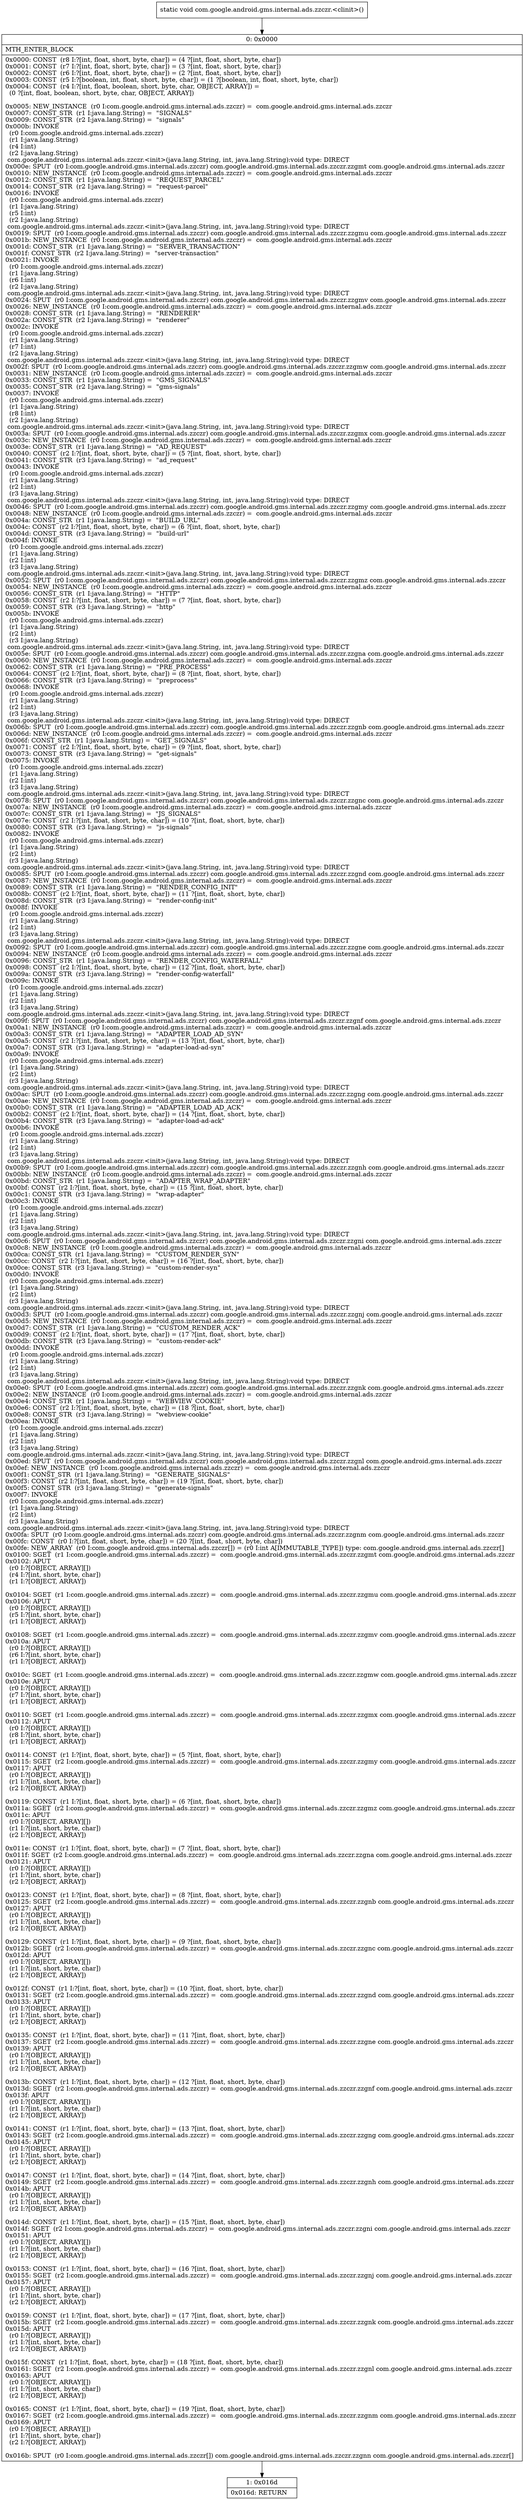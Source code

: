 digraph "CFG forcom.google.android.gms.internal.ads.zzczr.\<clinit\>()V" {
Node_0 [shape=record,label="{0\:\ 0x0000|MTH_ENTER_BLOCK\l|0x0000: CONST  (r8 I:?[int, float, short, byte, char]) = (4 ?[int, float, short, byte, char]) \l0x0001: CONST  (r7 I:?[int, float, short, byte, char]) = (3 ?[int, float, short, byte, char]) \l0x0002: CONST  (r6 I:?[int, float, short, byte, char]) = (2 ?[int, float, short, byte, char]) \l0x0003: CONST  (r5 I:?[boolean, int, float, short, byte, char]) = (1 ?[boolean, int, float, short, byte, char]) \l0x0004: CONST  (r4 I:?[int, float, boolean, short, byte, char, OBJECT, ARRAY]) = \l  (0 ?[int, float, boolean, short, byte, char, OBJECT, ARRAY])\l \l0x0005: NEW_INSTANCE  (r0 I:com.google.android.gms.internal.ads.zzczr) =  com.google.android.gms.internal.ads.zzczr \l0x0007: CONST_STR  (r1 I:java.lang.String) =  \"SIGNALS\" \l0x0009: CONST_STR  (r2 I:java.lang.String) =  \"signals\" \l0x000b: INVOKE  \l  (r0 I:com.google.android.gms.internal.ads.zzczr)\l  (r1 I:java.lang.String)\l  (r4 I:int)\l  (r2 I:java.lang.String)\l com.google.android.gms.internal.ads.zzczr.\<init\>(java.lang.String, int, java.lang.String):void type: DIRECT \l0x000e: SPUT  (r0 I:com.google.android.gms.internal.ads.zzczr) com.google.android.gms.internal.ads.zzczr.zzgmt com.google.android.gms.internal.ads.zzczr \l0x0010: NEW_INSTANCE  (r0 I:com.google.android.gms.internal.ads.zzczr) =  com.google.android.gms.internal.ads.zzczr \l0x0012: CONST_STR  (r1 I:java.lang.String) =  \"REQUEST_PARCEL\" \l0x0014: CONST_STR  (r2 I:java.lang.String) =  \"request\-parcel\" \l0x0016: INVOKE  \l  (r0 I:com.google.android.gms.internal.ads.zzczr)\l  (r1 I:java.lang.String)\l  (r5 I:int)\l  (r2 I:java.lang.String)\l com.google.android.gms.internal.ads.zzczr.\<init\>(java.lang.String, int, java.lang.String):void type: DIRECT \l0x0019: SPUT  (r0 I:com.google.android.gms.internal.ads.zzczr) com.google.android.gms.internal.ads.zzczr.zzgmu com.google.android.gms.internal.ads.zzczr \l0x001b: NEW_INSTANCE  (r0 I:com.google.android.gms.internal.ads.zzczr) =  com.google.android.gms.internal.ads.zzczr \l0x001d: CONST_STR  (r1 I:java.lang.String) =  \"SERVER_TRANSACTION\" \l0x001f: CONST_STR  (r2 I:java.lang.String) =  \"server\-transaction\" \l0x0021: INVOKE  \l  (r0 I:com.google.android.gms.internal.ads.zzczr)\l  (r1 I:java.lang.String)\l  (r6 I:int)\l  (r2 I:java.lang.String)\l com.google.android.gms.internal.ads.zzczr.\<init\>(java.lang.String, int, java.lang.String):void type: DIRECT \l0x0024: SPUT  (r0 I:com.google.android.gms.internal.ads.zzczr) com.google.android.gms.internal.ads.zzczr.zzgmv com.google.android.gms.internal.ads.zzczr \l0x0026: NEW_INSTANCE  (r0 I:com.google.android.gms.internal.ads.zzczr) =  com.google.android.gms.internal.ads.zzczr \l0x0028: CONST_STR  (r1 I:java.lang.String) =  \"RENDERER\" \l0x002a: CONST_STR  (r2 I:java.lang.String) =  \"renderer\" \l0x002c: INVOKE  \l  (r0 I:com.google.android.gms.internal.ads.zzczr)\l  (r1 I:java.lang.String)\l  (r7 I:int)\l  (r2 I:java.lang.String)\l com.google.android.gms.internal.ads.zzczr.\<init\>(java.lang.String, int, java.lang.String):void type: DIRECT \l0x002f: SPUT  (r0 I:com.google.android.gms.internal.ads.zzczr) com.google.android.gms.internal.ads.zzczr.zzgmw com.google.android.gms.internal.ads.zzczr \l0x0031: NEW_INSTANCE  (r0 I:com.google.android.gms.internal.ads.zzczr) =  com.google.android.gms.internal.ads.zzczr \l0x0033: CONST_STR  (r1 I:java.lang.String) =  \"GMS_SIGNALS\" \l0x0035: CONST_STR  (r2 I:java.lang.String) =  \"gms\-signals\" \l0x0037: INVOKE  \l  (r0 I:com.google.android.gms.internal.ads.zzczr)\l  (r1 I:java.lang.String)\l  (r8 I:int)\l  (r2 I:java.lang.String)\l com.google.android.gms.internal.ads.zzczr.\<init\>(java.lang.String, int, java.lang.String):void type: DIRECT \l0x003a: SPUT  (r0 I:com.google.android.gms.internal.ads.zzczr) com.google.android.gms.internal.ads.zzczr.zzgmx com.google.android.gms.internal.ads.zzczr \l0x003c: NEW_INSTANCE  (r0 I:com.google.android.gms.internal.ads.zzczr) =  com.google.android.gms.internal.ads.zzczr \l0x003e: CONST_STR  (r1 I:java.lang.String) =  \"AD_REQUEST\" \l0x0040: CONST  (r2 I:?[int, float, short, byte, char]) = (5 ?[int, float, short, byte, char]) \l0x0041: CONST_STR  (r3 I:java.lang.String) =  \"ad_request\" \l0x0043: INVOKE  \l  (r0 I:com.google.android.gms.internal.ads.zzczr)\l  (r1 I:java.lang.String)\l  (r2 I:int)\l  (r3 I:java.lang.String)\l com.google.android.gms.internal.ads.zzczr.\<init\>(java.lang.String, int, java.lang.String):void type: DIRECT \l0x0046: SPUT  (r0 I:com.google.android.gms.internal.ads.zzczr) com.google.android.gms.internal.ads.zzczr.zzgmy com.google.android.gms.internal.ads.zzczr \l0x0048: NEW_INSTANCE  (r0 I:com.google.android.gms.internal.ads.zzczr) =  com.google.android.gms.internal.ads.zzczr \l0x004a: CONST_STR  (r1 I:java.lang.String) =  \"BUILD_URL\" \l0x004c: CONST  (r2 I:?[int, float, short, byte, char]) = (6 ?[int, float, short, byte, char]) \l0x004d: CONST_STR  (r3 I:java.lang.String) =  \"build\-url\" \l0x004f: INVOKE  \l  (r0 I:com.google.android.gms.internal.ads.zzczr)\l  (r1 I:java.lang.String)\l  (r2 I:int)\l  (r3 I:java.lang.String)\l com.google.android.gms.internal.ads.zzczr.\<init\>(java.lang.String, int, java.lang.String):void type: DIRECT \l0x0052: SPUT  (r0 I:com.google.android.gms.internal.ads.zzczr) com.google.android.gms.internal.ads.zzczr.zzgmz com.google.android.gms.internal.ads.zzczr \l0x0054: NEW_INSTANCE  (r0 I:com.google.android.gms.internal.ads.zzczr) =  com.google.android.gms.internal.ads.zzczr \l0x0056: CONST_STR  (r1 I:java.lang.String) =  \"HTTP\" \l0x0058: CONST  (r2 I:?[int, float, short, byte, char]) = (7 ?[int, float, short, byte, char]) \l0x0059: CONST_STR  (r3 I:java.lang.String) =  \"http\" \l0x005b: INVOKE  \l  (r0 I:com.google.android.gms.internal.ads.zzczr)\l  (r1 I:java.lang.String)\l  (r2 I:int)\l  (r3 I:java.lang.String)\l com.google.android.gms.internal.ads.zzczr.\<init\>(java.lang.String, int, java.lang.String):void type: DIRECT \l0x005e: SPUT  (r0 I:com.google.android.gms.internal.ads.zzczr) com.google.android.gms.internal.ads.zzczr.zzgna com.google.android.gms.internal.ads.zzczr \l0x0060: NEW_INSTANCE  (r0 I:com.google.android.gms.internal.ads.zzczr) =  com.google.android.gms.internal.ads.zzczr \l0x0062: CONST_STR  (r1 I:java.lang.String) =  \"PRE_PROCESS\" \l0x0064: CONST  (r2 I:?[int, float, short, byte, char]) = (8 ?[int, float, short, byte, char]) \l0x0066: CONST_STR  (r3 I:java.lang.String) =  \"preprocess\" \l0x0068: INVOKE  \l  (r0 I:com.google.android.gms.internal.ads.zzczr)\l  (r1 I:java.lang.String)\l  (r2 I:int)\l  (r3 I:java.lang.String)\l com.google.android.gms.internal.ads.zzczr.\<init\>(java.lang.String, int, java.lang.String):void type: DIRECT \l0x006b: SPUT  (r0 I:com.google.android.gms.internal.ads.zzczr) com.google.android.gms.internal.ads.zzczr.zzgnb com.google.android.gms.internal.ads.zzczr \l0x006d: NEW_INSTANCE  (r0 I:com.google.android.gms.internal.ads.zzczr) =  com.google.android.gms.internal.ads.zzczr \l0x006f: CONST_STR  (r1 I:java.lang.String) =  \"GET_SIGNALS\" \l0x0071: CONST  (r2 I:?[int, float, short, byte, char]) = (9 ?[int, float, short, byte, char]) \l0x0073: CONST_STR  (r3 I:java.lang.String) =  \"get\-signals\" \l0x0075: INVOKE  \l  (r0 I:com.google.android.gms.internal.ads.zzczr)\l  (r1 I:java.lang.String)\l  (r2 I:int)\l  (r3 I:java.lang.String)\l com.google.android.gms.internal.ads.zzczr.\<init\>(java.lang.String, int, java.lang.String):void type: DIRECT \l0x0078: SPUT  (r0 I:com.google.android.gms.internal.ads.zzczr) com.google.android.gms.internal.ads.zzczr.zzgnc com.google.android.gms.internal.ads.zzczr \l0x007a: NEW_INSTANCE  (r0 I:com.google.android.gms.internal.ads.zzczr) =  com.google.android.gms.internal.ads.zzczr \l0x007c: CONST_STR  (r1 I:java.lang.String) =  \"JS_SIGNALS\" \l0x007e: CONST  (r2 I:?[int, float, short, byte, char]) = (10 ?[int, float, short, byte, char]) \l0x0080: CONST_STR  (r3 I:java.lang.String) =  \"js\-signals\" \l0x0082: INVOKE  \l  (r0 I:com.google.android.gms.internal.ads.zzczr)\l  (r1 I:java.lang.String)\l  (r2 I:int)\l  (r3 I:java.lang.String)\l com.google.android.gms.internal.ads.zzczr.\<init\>(java.lang.String, int, java.lang.String):void type: DIRECT \l0x0085: SPUT  (r0 I:com.google.android.gms.internal.ads.zzczr) com.google.android.gms.internal.ads.zzczr.zzgnd com.google.android.gms.internal.ads.zzczr \l0x0087: NEW_INSTANCE  (r0 I:com.google.android.gms.internal.ads.zzczr) =  com.google.android.gms.internal.ads.zzczr \l0x0089: CONST_STR  (r1 I:java.lang.String) =  \"RENDER_CONFIG_INIT\" \l0x008b: CONST  (r2 I:?[int, float, short, byte, char]) = (11 ?[int, float, short, byte, char]) \l0x008d: CONST_STR  (r3 I:java.lang.String) =  \"render\-config\-init\" \l0x008f: INVOKE  \l  (r0 I:com.google.android.gms.internal.ads.zzczr)\l  (r1 I:java.lang.String)\l  (r2 I:int)\l  (r3 I:java.lang.String)\l com.google.android.gms.internal.ads.zzczr.\<init\>(java.lang.String, int, java.lang.String):void type: DIRECT \l0x0092: SPUT  (r0 I:com.google.android.gms.internal.ads.zzczr) com.google.android.gms.internal.ads.zzczr.zzgne com.google.android.gms.internal.ads.zzczr \l0x0094: NEW_INSTANCE  (r0 I:com.google.android.gms.internal.ads.zzczr) =  com.google.android.gms.internal.ads.zzczr \l0x0096: CONST_STR  (r1 I:java.lang.String) =  \"RENDER_CONFIG_WATERFALL\" \l0x0098: CONST  (r2 I:?[int, float, short, byte, char]) = (12 ?[int, float, short, byte, char]) \l0x009a: CONST_STR  (r3 I:java.lang.String) =  \"render\-config\-waterfall\" \l0x009c: INVOKE  \l  (r0 I:com.google.android.gms.internal.ads.zzczr)\l  (r1 I:java.lang.String)\l  (r2 I:int)\l  (r3 I:java.lang.String)\l com.google.android.gms.internal.ads.zzczr.\<init\>(java.lang.String, int, java.lang.String):void type: DIRECT \l0x009f: SPUT  (r0 I:com.google.android.gms.internal.ads.zzczr) com.google.android.gms.internal.ads.zzczr.zzgnf com.google.android.gms.internal.ads.zzczr \l0x00a1: NEW_INSTANCE  (r0 I:com.google.android.gms.internal.ads.zzczr) =  com.google.android.gms.internal.ads.zzczr \l0x00a3: CONST_STR  (r1 I:java.lang.String) =  \"ADAPTER_LOAD_AD_SYN\" \l0x00a5: CONST  (r2 I:?[int, float, short, byte, char]) = (13 ?[int, float, short, byte, char]) \l0x00a7: CONST_STR  (r3 I:java.lang.String) =  \"adapter\-load\-ad\-syn\" \l0x00a9: INVOKE  \l  (r0 I:com.google.android.gms.internal.ads.zzczr)\l  (r1 I:java.lang.String)\l  (r2 I:int)\l  (r3 I:java.lang.String)\l com.google.android.gms.internal.ads.zzczr.\<init\>(java.lang.String, int, java.lang.String):void type: DIRECT \l0x00ac: SPUT  (r0 I:com.google.android.gms.internal.ads.zzczr) com.google.android.gms.internal.ads.zzczr.zzgng com.google.android.gms.internal.ads.zzczr \l0x00ae: NEW_INSTANCE  (r0 I:com.google.android.gms.internal.ads.zzczr) =  com.google.android.gms.internal.ads.zzczr \l0x00b0: CONST_STR  (r1 I:java.lang.String) =  \"ADAPTER_LOAD_AD_ACK\" \l0x00b2: CONST  (r2 I:?[int, float, short, byte, char]) = (14 ?[int, float, short, byte, char]) \l0x00b4: CONST_STR  (r3 I:java.lang.String) =  \"adapter\-load\-ad\-ack\" \l0x00b6: INVOKE  \l  (r0 I:com.google.android.gms.internal.ads.zzczr)\l  (r1 I:java.lang.String)\l  (r2 I:int)\l  (r3 I:java.lang.String)\l com.google.android.gms.internal.ads.zzczr.\<init\>(java.lang.String, int, java.lang.String):void type: DIRECT \l0x00b9: SPUT  (r0 I:com.google.android.gms.internal.ads.zzczr) com.google.android.gms.internal.ads.zzczr.zzgnh com.google.android.gms.internal.ads.zzczr \l0x00bb: NEW_INSTANCE  (r0 I:com.google.android.gms.internal.ads.zzczr) =  com.google.android.gms.internal.ads.zzczr \l0x00bd: CONST_STR  (r1 I:java.lang.String) =  \"ADAPTER_WRAP_ADAPTER\" \l0x00bf: CONST  (r2 I:?[int, float, short, byte, char]) = (15 ?[int, float, short, byte, char]) \l0x00c1: CONST_STR  (r3 I:java.lang.String) =  \"wrap\-adapter\" \l0x00c3: INVOKE  \l  (r0 I:com.google.android.gms.internal.ads.zzczr)\l  (r1 I:java.lang.String)\l  (r2 I:int)\l  (r3 I:java.lang.String)\l com.google.android.gms.internal.ads.zzczr.\<init\>(java.lang.String, int, java.lang.String):void type: DIRECT \l0x00c6: SPUT  (r0 I:com.google.android.gms.internal.ads.zzczr) com.google.android.gms.internal.ads.zzczr.zzgni com.google.android.gms.internal.ads.zzczr \l0x00c8: NEW_INSTANCE  (r0 I:com.google.android.gms.internal.ads.zzczr) =  com.google.android.gms.internal.ads.zzczr \l0x00ca: CONST_STR  (r1 I:java.lang.String) =  \"CUSTOM_RENDER_SYN\" \l0x00cc: CONST  (r2 I:?[int, float, short, byte, char]) = (16 ?[int, float, short, byte, char]) \l0x00ce: CONST_STR  (r3 I:java.lang.String) =  \"custom\-render\-syn\" \l0x00d0: INVOKE  \l  (r0 I:com.google.android.gms.internal.ads.zzczr)\l  (r1 I:java.lang.String)\l  (r2 I:int)\l  (r3 I:java.lang.String)\l com.google.android.gms.internal.ads.zzczr.\<init\>(java.lang.String, int, java.lang.String):void type: DIRECT \l0x00d3: SPUT  (r0 I:com.google.android.gms.internal.ads.zzczr) com.google.android.gms.internal.ads.zzczr.zzgnj com.google.android.gms.internal.ads.zzczr \l0x00d5: NEW_INSTANCE  (r0 I:com.google.android.gms.internal.ads.zzczr) =  com.google.android.gms.internal.ads.zzczr \l0x00d7: CONST_STR  (r1 I:java.lang.String) =  \"CUSTOM_RENDER_ACK\" \l0x00d9: CONST  (r2 I:?[int, float, short, byte, char]) = (17 ?[int, float, short, byte, char]) \l0x00db: CONST_STR  (r3 I:java.lang.String) =  \"custom\-render\-ack\" \l0x00dd: INVOKE  \l  (r0 I:com.google.android.gms.internal.ads.zzczr)\l  (r1 I:java.lang.String)\l  (r2 I:int)\l  (r3 I:java.lang.String)\l com.google.android.gms.internal.ads.zzczr.\<init\>(java.lang.String, int, java.lang.String):void type: DIRECT \l0x00e0: SPUT  (r0 I:com.google.android.gms.internal.ads.zzczr) com.google.android.gms.internal.ads.zzczr.zzgnk com.google.android.gms.internal.ads.zzczr \l0x00e2: NEW_INSTANCE  (r0 I:com.google.android.gms.internal.ads.zzczr) =  com.google.android.gms.internal.ads.zzczr \l0x00e4: CONST_STR  (r1 I:java.lang.String) =  \"WEBVIEW_COOKIE\" \l0x00e6: CONST  (r2 I:?[int, float, short, byte, char]) = (18 ?[int, float, short, byte, char]) \l0x00e8: CONST_STR  (r3 I:java.lang.String) =  \"webview\-cookie\" \l0x00ea: INVOKE  \l  (r0 I:com.google.android.gms.internal.ads.zzczr)\l  (r1 I:java.lang.String)\l  (r2 I:int)\l  (r3 I:java.lang.String)\l com.google.android.gms.internal.ads.zzczr.\<init\>(java.lang.String, int, java.lang.String):void type: DIRECT \l0x00ed: SPUT  (r0 I:com.google.android.gms.internal.ads.zzczr) com.google.android.gms.internal.ads.zzczr.zzgnl com.google.android.gms.internal.ads.zzczr \l0x00ef: NEW_INSTANCE  (r0 I:com.google.android.gms.internal.ads.zzczr) =  com.google.android.gms.internal.ads.zzczr \l0x00f1: CONST_STR  (r1 I:java.lang.String) =  \"GENERATE_SIGNALS\" \l0x00f3: CONST  (r2 I:?[int, float, short, byte, char]) = (19 ?[int, float, short, byte, char]) \l0x00f5: CONST_STR  (r3 I:java.lang.String) =  \"generate\-signals\" \l0x00f7: INVOKE  \l  (r0 I:com.google.android.gms.internal.ads.zzczr)\l  (r1 I:java.lang.String)\l  (r2 I:int)\l  (r3 I:java.lang.String)\l com.google.android.gms.internal.ads.zzczr.\<init\>(java.lang.String, int, java.lang.String):void type: DIRECT \l0x00fa: SPUT  (r0 I:com.google.android.gms.internal.ads.zzczr) com.google.android.gms.internal.ads.zzczr.zzgnm com.google.android.gms.internal.ads.zzczr \l0x00fc: CONST  (r0 I:?[int, float, short, byte, char]) = (20 ?[int, float, short, byte, char]) \l0x00fe: NEW_ARRAY  (r0 I:com.google.android.gms.internal.ads.zzczr[]) = (r0 I:int A[IMMUTABLE_TYPE]) type: com.google.android.gms.internal.ads.zzczr[] \l0x0100: SGET  (r1 I:com.google.android.gms.internal.ads.zzczr) =  com.google.android.gms.internal.ads.zzczr.zzgmt com.google.android.gms.internal.ads.zzczr \l0x0102: APUT  \l  (r0 I:?[OBJECT, ARRAY][])\l  (r4 I:?[int, short, byte, char])\l  (r1 I:?[OBJECT, ARRAY])\l \l0x0104: SGET  (r1 I:com.google.android.gms.internal.ads.zzczr) =  com.google.android.gms.internal.ads.zzczr.zzgmu com.google.android.gms.internal.ads.zzczr \l0x0106: APUT  \l  (r0 I:?[OBJECT, ARRAY][])\l  (r5 I:?[int, short, byte, char])\l  (r1 I:?[OBJECT, ARRAY])\l \l0x0108: SGET  (r1 I:com.google.android.gms.internal.ads.zzczr) =  com.google.android.gms.internal.ads.zzczr.zzgmv com.google.android.gms.internal.ads.zzczr \l0x010a: APUT  \l  (r0 I:?[OBJECT, ARRAY][])\l  (r6 I:?[int, short, byte, char])\l  (r1 I:?[OBJECT, ARRAY])\l \l0x010c: SGET  (r1 I:com.google.android.gms.internal.ads.zzczr) =  com.google.android.gms.internal.ads.zzczr.zzgmw com.google.android.gms.internal.ads.zzczr \l0x010e: APUT  \l  (r0 I:?[OBJECT, ARRAY][])\l  (r7 I:?[int, short, byte, char])\l  (r1 I:?[OBJECT, ARRAY])\l \l0x0110: SGET  (r1 I:com.google.android.gms.internal.ads.zzczr) =  com.google.android.gms.internal.ads.zzczr.zzgmx com.google.android.gms.internal.ads.zzczr \l0x0112: APUT  \l  (r0 I:?[OBJECT, ARRAY][])\l  (r8 I:?[int, short, byte, char])\l  (r1 I:?[OBJECT, ARRAY])\l \l0x0114: CONST  (r1 I:?[int, float, short, byte, char]) = (5 ?[int, float, short, byte, char]) \l0x0115: SGET  (r2 I:com.google.android.gms.internal.ads.zzczr) =  com.google.android.gms.internal.ads.zzczr.zzgmy com.google.android.gms.internal.ads.zzczr \l0x0117: APUT  \l  (r0 I:?[OBJECT, ARRAY][])\l  (r1 I:?[int, short, byte, char])\l  (r2 I:?[OBJECT, ARRAY])\l \l0x0119: CONST  (r1 I:?[int, float, short, byte, char]) = (6 ?[int, float, short, byte, char]) \l0x011a: SGET  (r2 I:com.google.android.gms.internal.ads.zzczr) =  com.google.android.gms.internal.ads.zzczr.zzgmz com.google.android.gms.internal.ads.zzczr \l0x011c: APUT  \l  (r0 I:?[OBJECT, ARRAY][])\l  (r1 I:?[int, short, byte, char])\l  (r2 I:?[OBJECT, ARRAY])\l \l0x011e: CONST  (r1 I:?[int, float, short, byte, char]) = (7 ?[int, float, short, byte, char]) \l0x011f: SGET  (r2 I:com.google.android.gms.internal.ads.zzczr) =  com.google.android.gms.internal.ads.zzczr.zzgna com.google.android.gms.internal.ads.zzczr \l0x0121: APUT  \l  (r0 I:?[OBJECT, ARRAY][])\l  (r1 I:?[int, short, byte, char])\l  (r2 I:?[OBJECT, ARRAY])\l \l0x0123: CONST  (r1 I:?[int, float, short, byte, char]) = (8 ?[int, float, short, byte, char]) \l0x0125: SGET  (r2 I:com.google.android.gms.internal.ads.zzczr) =  com.google.android.gms.internal.ads.zzczr.zzgnb com.google.android.gms.internal.ads.zzczr \l0x0127: APUT  \l  (r0 I:?[OBJECT, ARRAY][])\l  (r1 I:?[int, short, byte, char])\l  (r2 I:?[OBJECT, ARRAY])\l \l0x0129: CONST  (r1 I:?[int, float, short, byte, char]) = (9 ?[int, float, short, byte, char]) \l0x012b: SGET  (r2 I:com.google.android.gms.internal.ads.zzczr) =  com.google.android.gms.internal.ads.zzczr.zzgnc com.google.android.gms.internal.ads.zzczr \l0x012d: APUT  \l  (r0 I:?[OBJECT, ARRAY][])\l  (r1 I:?[int, short, byte, char])\l  (r2 I:?[OBJECT, ARRAY])\l \l0x012f: CONST  (r1 I:?[int, float, short, byte, char]) = (10 ?[int, float, short, byte, char]) \l0x0131: SGET  (r2 I:com.google.android.gms.internal.ads.zzczr) =  com.google.android.gms.internal.ads.zzczr.zzgnd com.google.android.gms.internal.ads.zzczr \l0x0133: APUT  \l  (r0 I:?[OBJECT, ARRAY][])\l  (r1 I:?[int, short, byte, char])\l  (r2 I:?[OBJECT, ARRAY])\l \l0x0135: CONST  (r1 I:?[int, float, short, byte, char]) = (11 ?[int, float, short, byte, char]) \l0x0137: SGET  (r2 I:com.google.android.gms.internal.ads.zzczr) =  com.google.android.gms.internal.ads.zzczr.zzgne com.google.android.gms.internal.ads.zzczr \l0x0139: APUT  \l  (r0 I:?[OBJECT, ARRAY][])\l  (r1 I:?[int, short, byte, char])\l  (r2 I:?[OBJECT, ARRAY])\l \l0x013b: CONST  (r1 I:?[int, float, short, byte, char]) = (12 ?[int, float, short, byte, char]) \l0x013d: SGET  (r2 I:com.google.android.gms.internal.ads.zzczr) =  com.google.android.gms.internal.ads.zzczr.zzgnf com.google.android.gms.internal.ads.zzczr \l0x013f: APUT  \l  (r0 I:?[OBJECT, ARRAY][])\l  (r1 I:?[int, short, byte, char])\l  (r2 I:?[OBJECT, ARRAY])\l \l0x0141: CONST  (r1 I:?[int, float, short, byte, char]) = (13 ?[int, float, short, byte, char]) \l0x0143: SGET  (r2 I:com.google.android.gms.internal.ads.zzczr) =  com.google.android.gms.internal.ads.zzczr.zzgng com.google.android.gms.internal.ads.zzczr \l0x0145: APUT  \l  (r0 I:?[OBJECT, ARRAY][])\l  (r1 I:?[int, short, byte, char])\l  (r2 I:?[OBJECT, ARRAY])\l \l0x0147: CONST  (r1 I:?[int, float, short, byte, char]) = (14 ?[int, float, short, byte, char]) \l0x0149: SGET  (r2 I:com.google.android.gms.internal.ads.zzczr) =  com.google.android.gms.internal.ads.zzczr.zzgnh com.google.android.gms.internal.ads.zzczr \l0x014b: APUT  \l  (r0 I:?[OBJECT, ARRAY][])\l  (r1 I:?[int, short, byte, char])\l  (r2 I:?[OBJECT, ARRAY])\l \l0x014d: CONST  (r1 I:?[int, float, short, byte, char]) = (15 ?[int, float, short, byte, char]) \l0x014f: SGET  (r2 I:com.google.android.gms.internal.ads.zzczr) =  com.google.android.gms.internal.ads.zzczr.zzgni com.google.android.gms.internal.ads.zzczr \l0x0151: APUT  \l  (r0 I:?[OBJECT, ARRAY][])\l  (r1 I:?[int, short, byte, char])\l  (r2 I:?[OBJECT, ARRAY])\l \l0x0153: CONST  (r1 I:?[int, float, short, byte, char]) = (16 ?[int, float, short, byte, char]) \l0x0155: SGET  (r2 I:com.google.android.gms.internal.ads.zzczr) =  com.google.android.gms.internal.ads.zzczr.zzgnj com.google.android.gms.internal.ads.zzczr \l0x0157: APUT  \l  (r0 I:?[OBJECT, ARRAY][])\l  (r1 I:?[int, short, byte, char])\l  (r2 I:?[OBJECT, ARRAY])\l \l0x0159: CONST  (r1 I:?[int, float, short, byte, char]) = (17 ?[int, float, short, byte, char]) \l0x015b: SGET  (r2 I:com.google.android.gms.internal.ads.zzczr) =  com.google.android.gms.internal.ads.zzczr.zzgnk com.google.android.gms.internal.ads.zzczr \l0x015d: APUT  \l  (r0 I:?[OBJECT, ARRAY][])\l  (r1 I:?[int, short, byte, char])\l  (r2 I:?[OBJECT, ARRAY])\l \l0x015f: CONST  (r1 I:?[int, float, short, byte, char]) = (18 ?[int, float, short, byte, char]) \l0x0161: SGET  (r2 I:com.google.android.gms.internal.ads.zzczr) =  com.google.android.gms.internal.ads.zzczr.zzgnl com.google.android.gms.internal.ads.zzczr \l0x0163: APUT  \l  (r0 I:?[OBJECT, ARRAY][])\l  (r1 I:?[int, short, byte, char])\l  (r2 I:?[OBJECT, ARRAY])\l \l0x0165: CONST  (r1 I:?[int, float, short, byte, char]) = (19 ?[int, float, short, byte, char]) \l0x0167: SGET  (r2 I:com.google.android.gms.internal.ads.zzczr) =  com.google.android.gms.internal.ads.zzczr.zzgnm com.google.android.gms.internal.ads.zzczr \l0x0169: APUT  \l  (r0 I:?[OBJECT, ARRAY][])\l  (r1 I:?[int, short, byte, char])\l  (r2 I:?[OBJECT, ARRAY])\l \l0x016b: SPUT  (r0 I:com.google.android.gms.internal.ads.zzczr[]) com.google.android.gms.internal.ads.zzczr.zzgnn com.google.android.gms.internal.ads.zzczr[] \l}"];
Node_1 [shape=record,label="{1\:\ 0x016d|0x016d: RETURN   \l}"];
MethodNode[shape=record,label="{static void com.google.android.gms.internal.ads.zzczr.\<clinit\>() }"];
MethodNode -> Node_0;
Node_0 -> Node_1;
}

